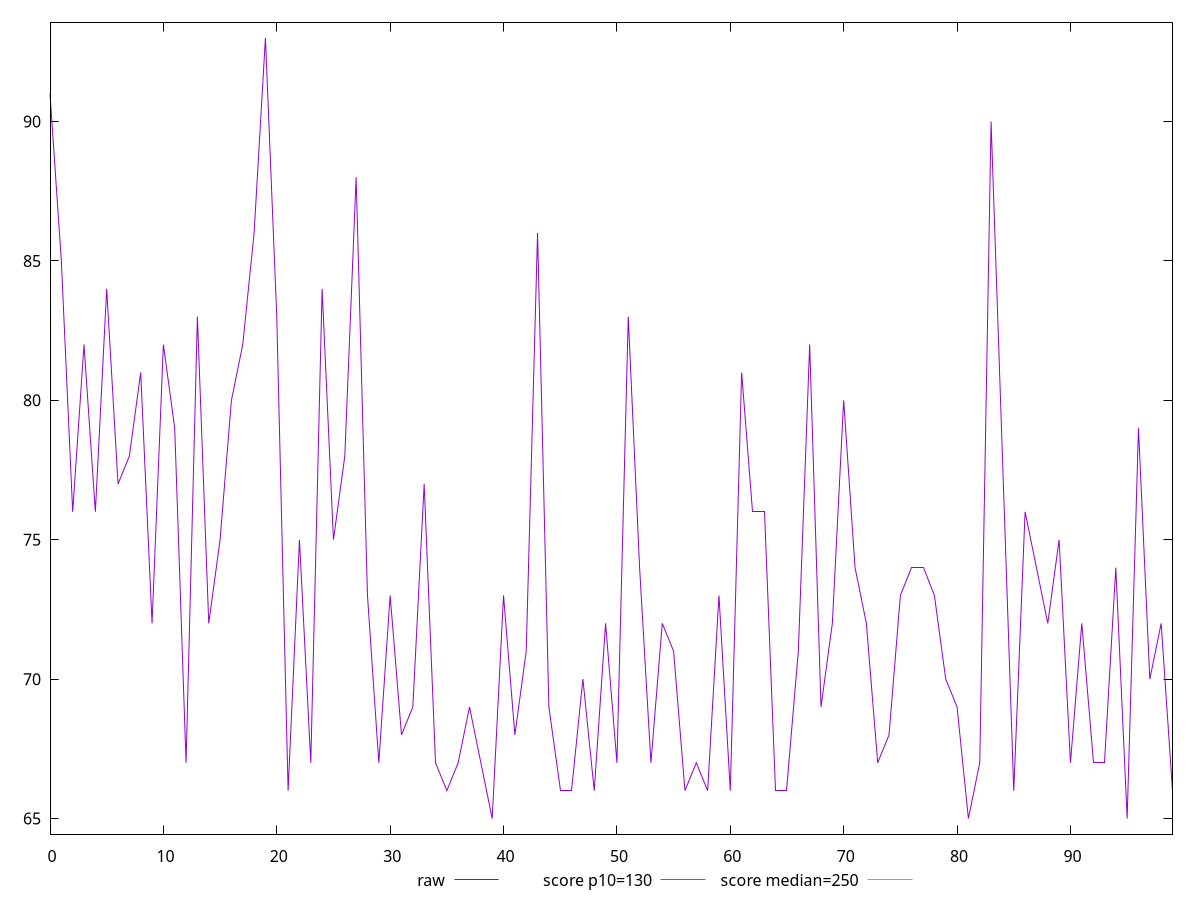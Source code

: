 reset

$raw <<EOF
0 91
1 85
2 76
3 82
4 76
5 84
6 77
7 78
8 81
9 72
10 82
11 79
12 67
13 83
14 72
15 75
16 80
17 82
18 86
19 93
20 83
21 66
22 75
23 67
24 84
25 75
26 78
27 88
28 73
29 67
30 73
31 68
32 69
33 77
34 67
35 66
36 67
37 69
38 67
39 65
40 73
41 68
42 71
43 86
44 69
45 66
46 66
47 70
48 66
49 72
50 67
51 83
52 74
53 67
54 72
55 71
56 66
57 67
58 66
59 73
60 66
61 81
62 76
63 76
64 66
65 66
66 71
67 82
68 69
69 72
70 80
71 74
72 72
73 67
74 68
75 73
76 74
77 74
78 73
79 70
80 69
81 65
82 67
83 90
84 78
85 66
86 76
87 74
88 72
89 75
90 67
91 72
92 67
93 67
94 74
95 65
96 79
97 70
98 72
99 66
EOF

set key outside below
set xrange [0:99]
set yrange [64.44:93.56]
set trange [64.44:93.56]
set terminal svg size 640, 500 enhanced background rgb 'white'
set output "report_00016_2021-02-10T13-31-48.338Z/max-potential-fid/samples/pages+cached+noadtech+nomedia+nocss/raw/values.svg"

plot $raw title "raw" with line, \
     130 title "score p10=130", \
     250 title "score median=250"

reset
